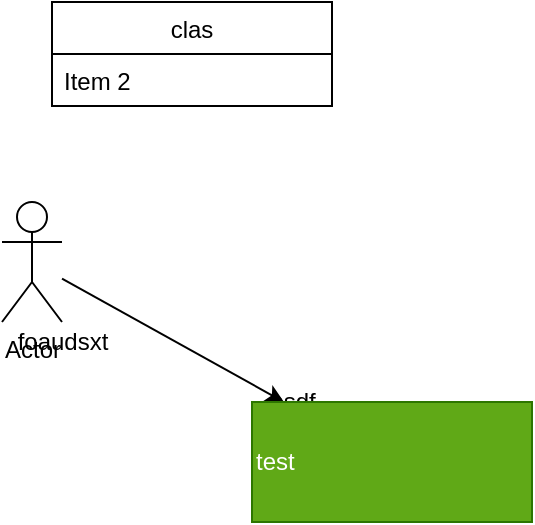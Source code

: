 <mxfile>
    <diagram id="doOEhpfQp6Ywr3-LyCQx" name="Page-1">
        <mxGraphModel dx="564" dy="344" grid="1" gridSize="10" guides="1" tooltips="1" connect="1" arrows="1" fold="1" page="1" pageScale="1" pageWidth="827" pageHeight="1169" math="0" shadow="0">
            <root>
                <mxCell id="0"/>
                <mxCell id="1" parent="0"/>
                <mxCell id="7" style="edgeStyle=none;html=1;" parent="1" source="5" target="2" edge="1">
                    <mxGeometry relative="1" as="geometry"/>
                </mxCell>
                <mxCell id="5" value="Actor" style="shape=umlActor;verticalLabelPosition=bottom;verticalAlign=top;html=1;outlineConnect=0;" parent="1" vertex="1">
                    <mxGeometry x="95" y="190" width="30" height="60" as="geometry"/>
                </mxCell>
                <mxCell id="6" value="foaudsxt" style="text;html=1;align=center;verticalAlign=middle;resizable=0;points=[];autosize=1;strokeColor=none;fillColor=none;" parent="1" vertex="1">
                    <mxGeometry x="95" y="250" width="60" height="20" as="geometry"/>
                </mxCell>
                <mxCell id="8" value="hsdf" style="text;html=1;align=center;verticalAlign=middle;resizable=0;points=[];autosize=1;strokeColor=none;fillColor=none;" parent="1" vertex="1">
                    <mxGeometry x="220" y="280" width="40" height="20" as="geometry"/>
                </mxCell>
                <mxCell id="9" value="clas" style="swimlane;fontStyle=0;childLayout=stackLayout;horizontal=1;startSize=26;fillColor=none;horizontalStack=0;resizeParent=1;resizeParentMax=0;resizeLast=0;collapsible=1;marginBottom=0;" vertex="1" parent="1">
                    <mxGeometry x="120" y="90" width="140" height="52" as="geometry">
                        <mxRectangle x="210" y="150" width="50" height="26" as="alternateBounds"/>
                    </mxGeometry>
                </mxCell>
                <mxCell id="11" value="Item 2" style="text;strokeColor=none;fillColor=none;align=left;verticalAlign=top;spacingLeft=4;spacingRight=4;overflow=hidden;rotatable=0;points=[[0,0.5],[1,0.5]];portConstraint=eastwest;" vertex="1" parent="9">
                    <mxGeometry y="26" width="140" height="26" as="geometry"/>
                </mxCell>
                <mxCell id="2" value="test" style="rounded=0;whiteSpace=wrap;html=1;align=left;fillColor=#60a917;fontColor=#ffffff;strokeColor=#2D7600;" parent="1" vertex="1">
                    <mxGeometry x="220" y="290" width="140" height="60" as="geometry"/>
                </mxCell>
            </root>
        </mxGraphModel>
    </diagram>
    <diagram id="1w7BvINwnm1OyjvogWBB" name="Page-2">
        <mxGraphModel dx="564" dy="344" grid="1" gridSize="10" guides="1" tooltips="1" connect="1" arrows="1" fold="1" page="1" pageScale="1" pageWidth="827" pageHeight="1169" math="0" shadow="0">
            <root>
                <mxCell id="qMFfcU7GxG01Iz4s8DA5-0"/>
                <mxCell id="qMFfcU7GxG01Iz4s8DA5-1" parent="qMFfcU7GxG01Iz4s8DA5-0"/>
            </root>
        </mxGraphModel>
    </diagram>
</mxfile>